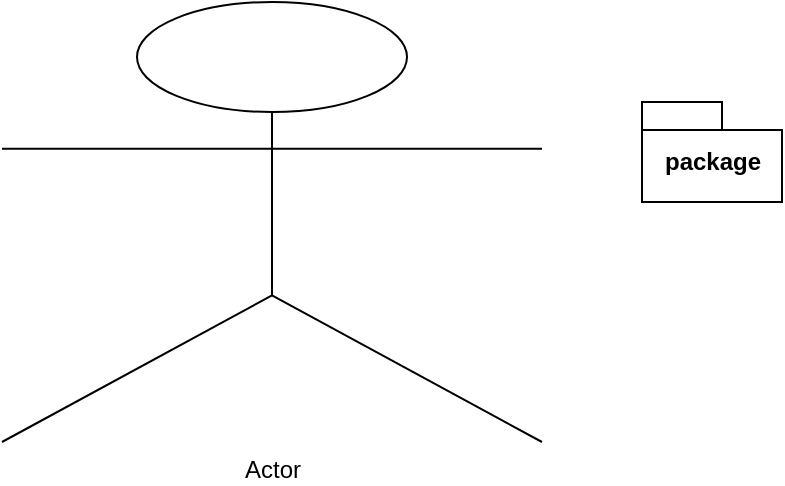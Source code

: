 <mxfile version="14.6.11" type="github">
  <diagram id="nJ_YSOB-cRXqN2Q_i_SR" name="Page-1">
    <mxGraphModel dx="821" dy="1621" grid="1" gridSize="10" guides="1" tooltips="1" connect="1" arrows="1" fold="1" page="1" pageScale="1" pageWidth="827" pageHeight="1169" math="0" shadow="0">
      <root>
        <mxCell id="0" />
        <mxCell id="1" parent="0" />
        <mxCell id="uW_1GmQTT63KbelZKAPu-15" value="Actor" style="shape=umlActor;verticalLabelPosition=bottom;verticalAlign=top;html=1;" vertex="1" parent="1">
          <mxGeometry x="250" y="-450" width="270" height="220" as="geometry" />
        </mxCell>
        <mxCell id="uW_1GmQTT63KbelZKAPu-16" value="package" style="shape=folder;fontStyle=1;spacingTop=10;tabWidth=40;tabHeight=14;tabPosition=left;html=1;" vertex="1" parent="1">
          <mxGeometry x="570" y="-400" width="70" height="50" as="geometry" />
        </mxCell>
      </root>
    </mxGraphModel>
  </diagram>
</mxfile>
